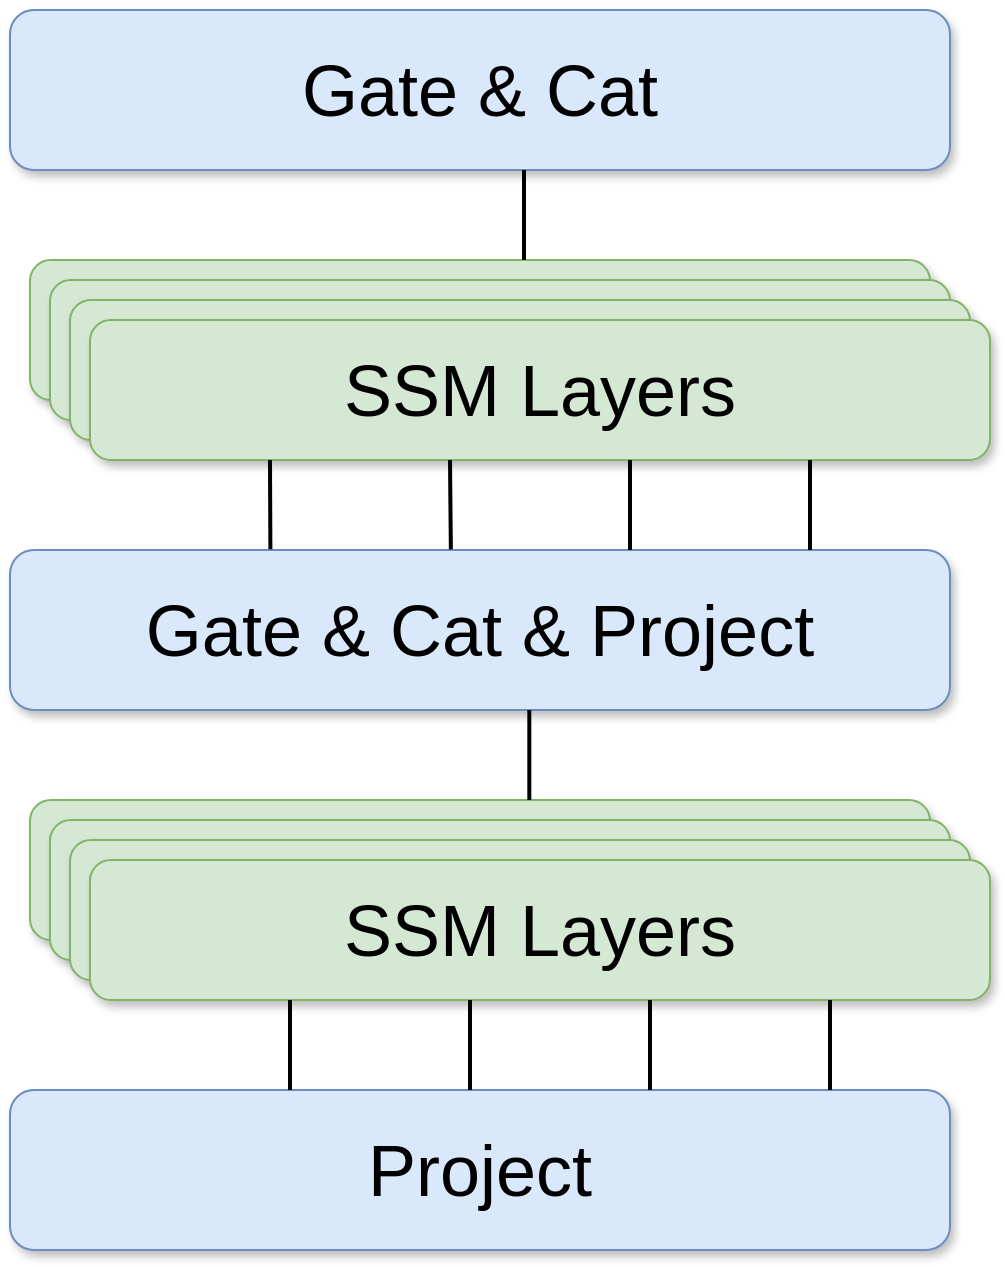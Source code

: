 <mxGraphModel dx="903" dy="663" grid="1" gridSize="10" guides="1" tooltips="1" connect="1" arrows="1" fold="1" page="1" pageScale="1" pageWidth="827" pageHeight="1169" background="none" math="0" shadow="0"><root><mxCell id="0"/><mxCell id="1" parent="0"/><mxCell id="2" value="Gate &amp; Cat" style="rounded=1;whiteSpace=wrap;html=1;shadow=1;fontSize=36;fillColor=#dae8fc;strokeColor=#6c8ebf;fontStyle=0;fontFamily=Helvetica;" parent="1" vertex="1"><mxGeometry x="640" y="80" width="470" height="80" as="geometry"/></mxCell><mxCell id="3" value="SSM Layers" style="rounded=1;whiteSpace=wrap;html=1;shadow=1;fontSize=36;fillColor=#d5e8d4;strokeColor=#82b366;fontStyle=0;fontFamily=Helvetica;" parent="1" vertex="1"><mxGeometry x="650" y="205" width="450" height="70" as="geometry"/></mxCell><mxCell id="4" value="SSM Layers" style="rounded=1;whiteSpace=wrap;html=1;shadow=1;fontSize=36;fillColor=#d5e8d4;strokeColor=#82b366;fontStyle=0;fontFamily=Helvetica;" parent="1" vertex="1"><mxGeometry x="660" y="215" width="450" height="70" as="geometry"/></mxCell><mxCell id="5" value="SSM Layers" style="rounded=1;whiteSpace=wrap;html=1;shadow=1;fontSize=36;fillColor=#d5e8d4;strokeColor=#82b366;fontStyle=0;fontFamily=Helvetica;" parent="1" vertex="1"><mxGeometry x="670" y="225" width="450" height="70" as="geometry"/></mxCell><mxCell id="6" value="SSM Layers" style="rounded=1;whiteSpace=wrap;html=1;shadow=1;fontSize=36;fillColor=#d5e8d4;strokeColor=#82b366;fontStyle=0;fontFamily=Helvetica;" parent="1" vertex="1"><mxGeometry x="680" y="235" width="450" height="70" as="geometry"/></mxCell><mxCell id="7" value="Gate &amp; Cat &amp; Project" style="rounded=1;whiteSpace=wrap;html=1;shadow=1;fontSize=36;fillColor=#dae8fc;strokeColor=#6c8ebf;fontStyle=0;fontFamily=Helvetica;" parent="1" vertex="1"><mxGeometry x="640" y="350" width="470" height="80" as="geometry"/></mxCell><mxCell id="8" value="SSM Layers" style="rounded=1;whiteSpace=wrap;html=1;shadow=1;fontSize=36;fillColor=#d5e8d4;strokeColor=#82b366;fontStyle=0;fontFamily=Helvetica;" parent="1" vertex="1"><mxGeometry x="650" y="475" width="450" height="70" as="geometry"/></mxCell><mxCell id="9" value="SSM Layers" style="rounded=1;whiteSpace=wrap;html=1;shadow=1;fontSize=36;fillColor=#d5e8d4;strokeColor=#82b366;fontStyle=0;fontFamily=Helvetica;" parent="1" vertex="1"><mxGeometry x="660" y="485" width="450" height="70" as="geometry"/></mxCell><mxCell id="10" value="SSM Layers" style="rounded=1;whiteSpace=wrap;html=1;shadow=1;fontSize=36;fillColor=#d5e8d4;strokeColor=#82b366;fontStyle=0;fontFamily=Helvetica;" parent="1" vertex="1"><mxGeometry x="670" y="495" width="450" height="70" as="geometry"/></mxCell><mxCell id="11" value="SSM Layers" style="rounded=1;whiteSpace=wrap;html=1;shadow=1;fontSize=36;fillColor=#d5e8d4;strokeColor=#82b366;fontStyle=0;fontFamily=Helvetica;" parent="1" vertex="1"><mxGeometry x="680" y="505" width="450" height="70" as="geometry"/></mxCell><mxCell id="12" value="Project" style="rounded=1;whiteSpace=wrap;html=1;shadow=1;fontSize=36;fillColor=#dae8fc;strokeColor=#6c8ebf;fontStyle=0;fontFamily=Helvetica;" parent="1" vertex="1"><mxGeometry x="640" y="620" width="470" height="80" as="geometry"/></mxCell><mxCell id="13" value="" style="endArrow=none;html=1;rounded=0;exitX=0.5;exitY=0;exitDx=0;exitDy=0;entryX=0.5;entryY=1;entryDx=0;entryDy=0;strokeWidth=2;" parent="1" edge="1"><mxGeometry width="50" height="50" relative="1" as="geometry"><mxPoint x="897.0" y="205" as="sourcePoint"/><mxPoint x="897.0" y="160" as="targetPoint"/></mxGeometry></mxCell><mxCell id="14" value="" style="endArrow=none;html=1;rounded=0;exitX=0.277;exitY=-0.004;exitDx=0;exitDy=0;entryX=0.2;entryY=1;entryDx=0;entryDy=0;strokeWidth=2;exitPerimeter=0;" parent="1" source="7" target="6" edge="1"><mxGeometry width="50" height="50" relative="1" as="geometry"><mxPoint x="900" y="310" as="sourcePoint"/><mxPoint x="950" y="260" as="targetPoint"/></mxGeometry></mxCell><mxCell id="15" value="" style="endArrow=none;html=1;rounded=0;exitX=0.469;exitY=-0.004;exitDx=0;exitDy=0;entryX=0.4;entryY=1;entryDx=0;entryDy=0;strokeWidth=2;exitPerimeter=0;" parent="1" source="7" target="6" edge="1"><mxGeometry width="50" height="50" relative="1" as="geometry"><mxPoint x="900" y="310" as="sourcePoint"/><mxPoint x="950" y="260" as="targetPoint"/></mxGeometry></mxCell><mxCell id="16" value="" style="endArrow=none;html=1;rounded=0;entryX=0.6;entryY=1;entryDx=0;entryDy=0;strokeWidth=2;" parent="1" target="6" edge="1"><mxGeometry width="50" height="50" relative="1" as="geometry"><mxPoint x="950" y="350" as="sourcePoint"/><mxPoint x="950" y="260" as="targetPoint"/></mxGeometry></mxCell><mxCell id="17" value="" style="endArrow=none;html=1;rounded=0;entryX=0.8;entryY=1;entryDx=0;entryDy=0;strokeWidth=2;" parent="1" target="6" edge="1"><mxGeometry width="50" height="50" relative="1" as="geometry"><mxPoint x="1040" y="350" as="sourcePoint"/><mxPoint x="950" y="260" as="targetPoint"/></mxGeometry></mxCell><mxCell id="22" value="" style="endArrow=none;html=1;rounded=0;exitX=0.5;exitY=0;exitDx=0;exitDy=0;entryX=0.5;entryY=1;entryDx=0;entryDy=0;strokeWidth=2;" parent="1" edge="1"><mxGeometry width="50" height="50" relative="1" as="geometry"><mxPoint x="899.66" y="475" as="sourcePoint"/><mxPoint x="899.66" y="430" as="targetPoint"/></mxGeometry></mxCell><mxCell id="23" value="" style="endArrow=none;html=1;rounded=0;exitX=0.277;exitY=-0.004;exitDx=0;exitDy=0;entryX=0.2;entryY=1;entryDx=0;entryDy=0;strokeWidth=2;exitPerimeter=0;" parent="1" edge="1"><mxGeometry width="50" height="50" relative="1" as="geometry"><mxPoint x="780" y="620" as="sourcePoint"/><mxPoint x="780" y="575" as="targetPoint"/></mxGeometry></mxCell><mxCell id="24" value="" style="endArrow=none;html=1;rounded=0;exitX=0.469;exitY=-0.004;exitDx=0;exitDy=0;entryX=0.4;entryY=1;entryDx=0;entryDy=0;strokeWidth=2;exitPerimeter=0;" parent="1" edge="1"><mxGeometry width="50" height="50" relative="1" as="geometry"><mxPoint x="870" y="620" as="sourcePoint"/><mxPoint x="870" y="575" as="targetPoint"/></mxGeometry></mxCell><mxCell id="25" value="" style="endArrow=none;html=1;rounded=0;entryX=0.6;entryY=1;entryDx=0;entryDy=0;strokeWidth=2;" parent="1" edge="1"><mxGeometry width="50" height="50" relative="1" as="geometry"><mxPoint x="960" y="620" as="sourcePoint"/><mxPoint x="960" y="575" as="targetPoint"/></mxGeometry></mxCell><mxCell id="26" value="" style="endArrow=none;html=1;rounded=0;entryX=0.8;entryY=1;entryDx=0;entryDy=0;strokeWidth=2;" parent="1" edge="1"><mxGeometry width="50" height="50" relative="1" as="geometry"><mxPoint x="1050" y="620" as="sourcePoint"/><mxPoint x="1050" y="575" as="targetPoint"/></mxGeometry></mxCell></root></mxGraphModel>